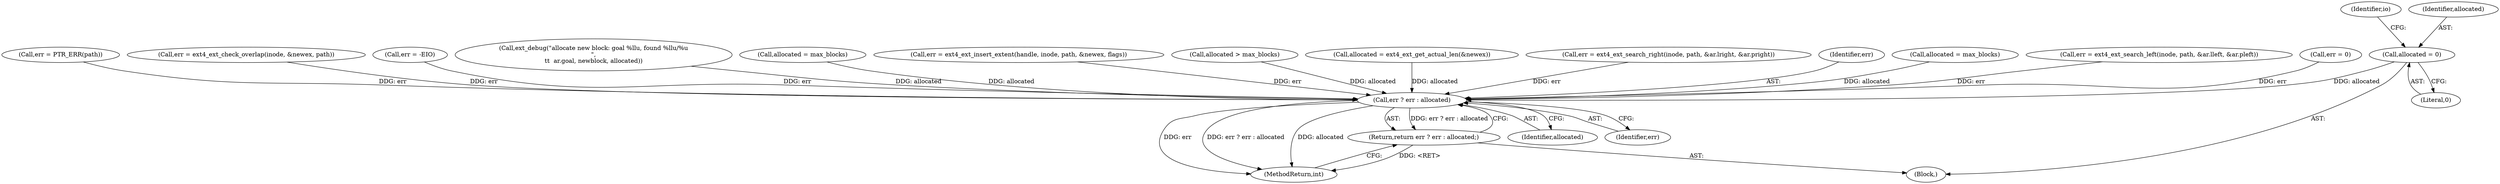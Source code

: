 digraph "0_linux_744692dc059845b2a3022119871846e74d4f6e11@API" {
"1000152" [label="(Call,allocated = 0)"];
"1000747" [label="(Call,err ? err : allocated)"];
"1000746" [label="(Return,return err ? err : allocated;)"];
"1000479" [label="(Call,allocated = max_blocks)"];
"1000751" [label="(MethodReturn,int)"];
"1000391" [label="(Call,err = ext4_ext_search_left(inode, path, &ar.lleft, &ar.pleft))"];
"1000145" [label="(Call,err = 0)"];
"1000243" [label="(Call,err = PTR_ERR(path))"];
"1000464" [label="(Call,err = ext4_ext_check_overlap(inode, &newex, path))"];
"1000278" [label="(Call,err = -EIO)"];
"1000533" [label="(Call,ext_debug(\"allocate new block: goal %llu, found %llu/%u\n\",\n\t\t  ar.goal, newblock, allocated))"];
"1000750" [label="(Identifier,allocated)"];
"1000716" [label="(Call,allocated = max_blocks)"];
"1000746" [label="(Return,return err ? err : allocated;)"];
"1000152" [label="(Call,allocated = 0)"];
"1000636" [label="(Call,err = ext4_ext_insert_extent(handle, inode, path, &newex, flags))"];
"1000713" [label="(Call,allocated > max_blocks)"];
"1000158" [label="(Identifier,io)"];
"1000134" [label="(Block,)"];
"1000747" [label="(Call,err ? err : allocated)"];
"1000749" [label="(Identifier,err)"];
"1000154" [label="(Literal,0)"];
"1000473" [label="(Call,allocated = ext4_ext_get_actual_len(&newex))"];
"1000412" [label="(Call,err = ext4_ext_search_right(inode, path, &ar.lright, &ar.pright))"];
"1000153" [label="(Identifier,allocated)"];
"1000748" [label="(Identifier,err)"];
"1000152" -> "1000134"  [label="AST: "];
"1000152" -> "1000154"  [label="CFG: "];
"1000153" -> "1000152"  [label="AST: "];
"1000154" -> "1000152"  [label="AST: "];
"1000158" -> "1000152"  [label="CFG: "];
"1000152" -> "1000747"  [label="DDG: allocated"];
"1000747" -> "1000746"  [label="AST: "];
"1000747" -> "1000749"  [label="CFG: "];
"1000747" -> "1000750"  [label="CFG: "];
"1000748" -> "1000747"  [label="AST: "];
"1000749" -> "1000747"  [label="AST: "];
"1000750" -> "1000747"  [label="AST: "];
"1000746" -> "1000747"  [label="CFG: "];
"1000747" -> "1000751"  [label="DDG: err"];
"1000747" -> "1000751"  [label="DDG: err ? err : allocated"];
"1000747" -> "1000751"  [label="DDG: allocated"];
"1000747" -> "1000746"  [label="DDG: err ? err : allocated"];
"1000464" -> "1000747"  [label="DDG: err"];
"1000391" -> "1000747"  [label="DDG: err"];
"1000636" -> "1000747"  [label="DDG: err"];
"1000412" -> "1000747"  [label="DDG: err"];
"1000243" -> "1000747"  [label="DDG: err"];
"1000145" -> "1000747"  [label="DDG: err"];
"1000278" -> "1000747"  [label="DDG: err"];
"1000713" -> "1000747"  [label="DDG: allocated"];
"1000716" -> "1000747"  [label="DDG: allocated"];
"1000533" -> "1000747"  [label="DDG: allocated"];
"1000473" -> "1000747"  [label="DDG: allocated"];
"1000479" -> "1000747"  [label="DDG: allocated"];
"1000746" -> "1000134"  [label="AST: "];
"1000751" -> "1000746"  [label="CFG: "];
"1000746" -> "1000751"  [label="DDG: <RET>"];
}
